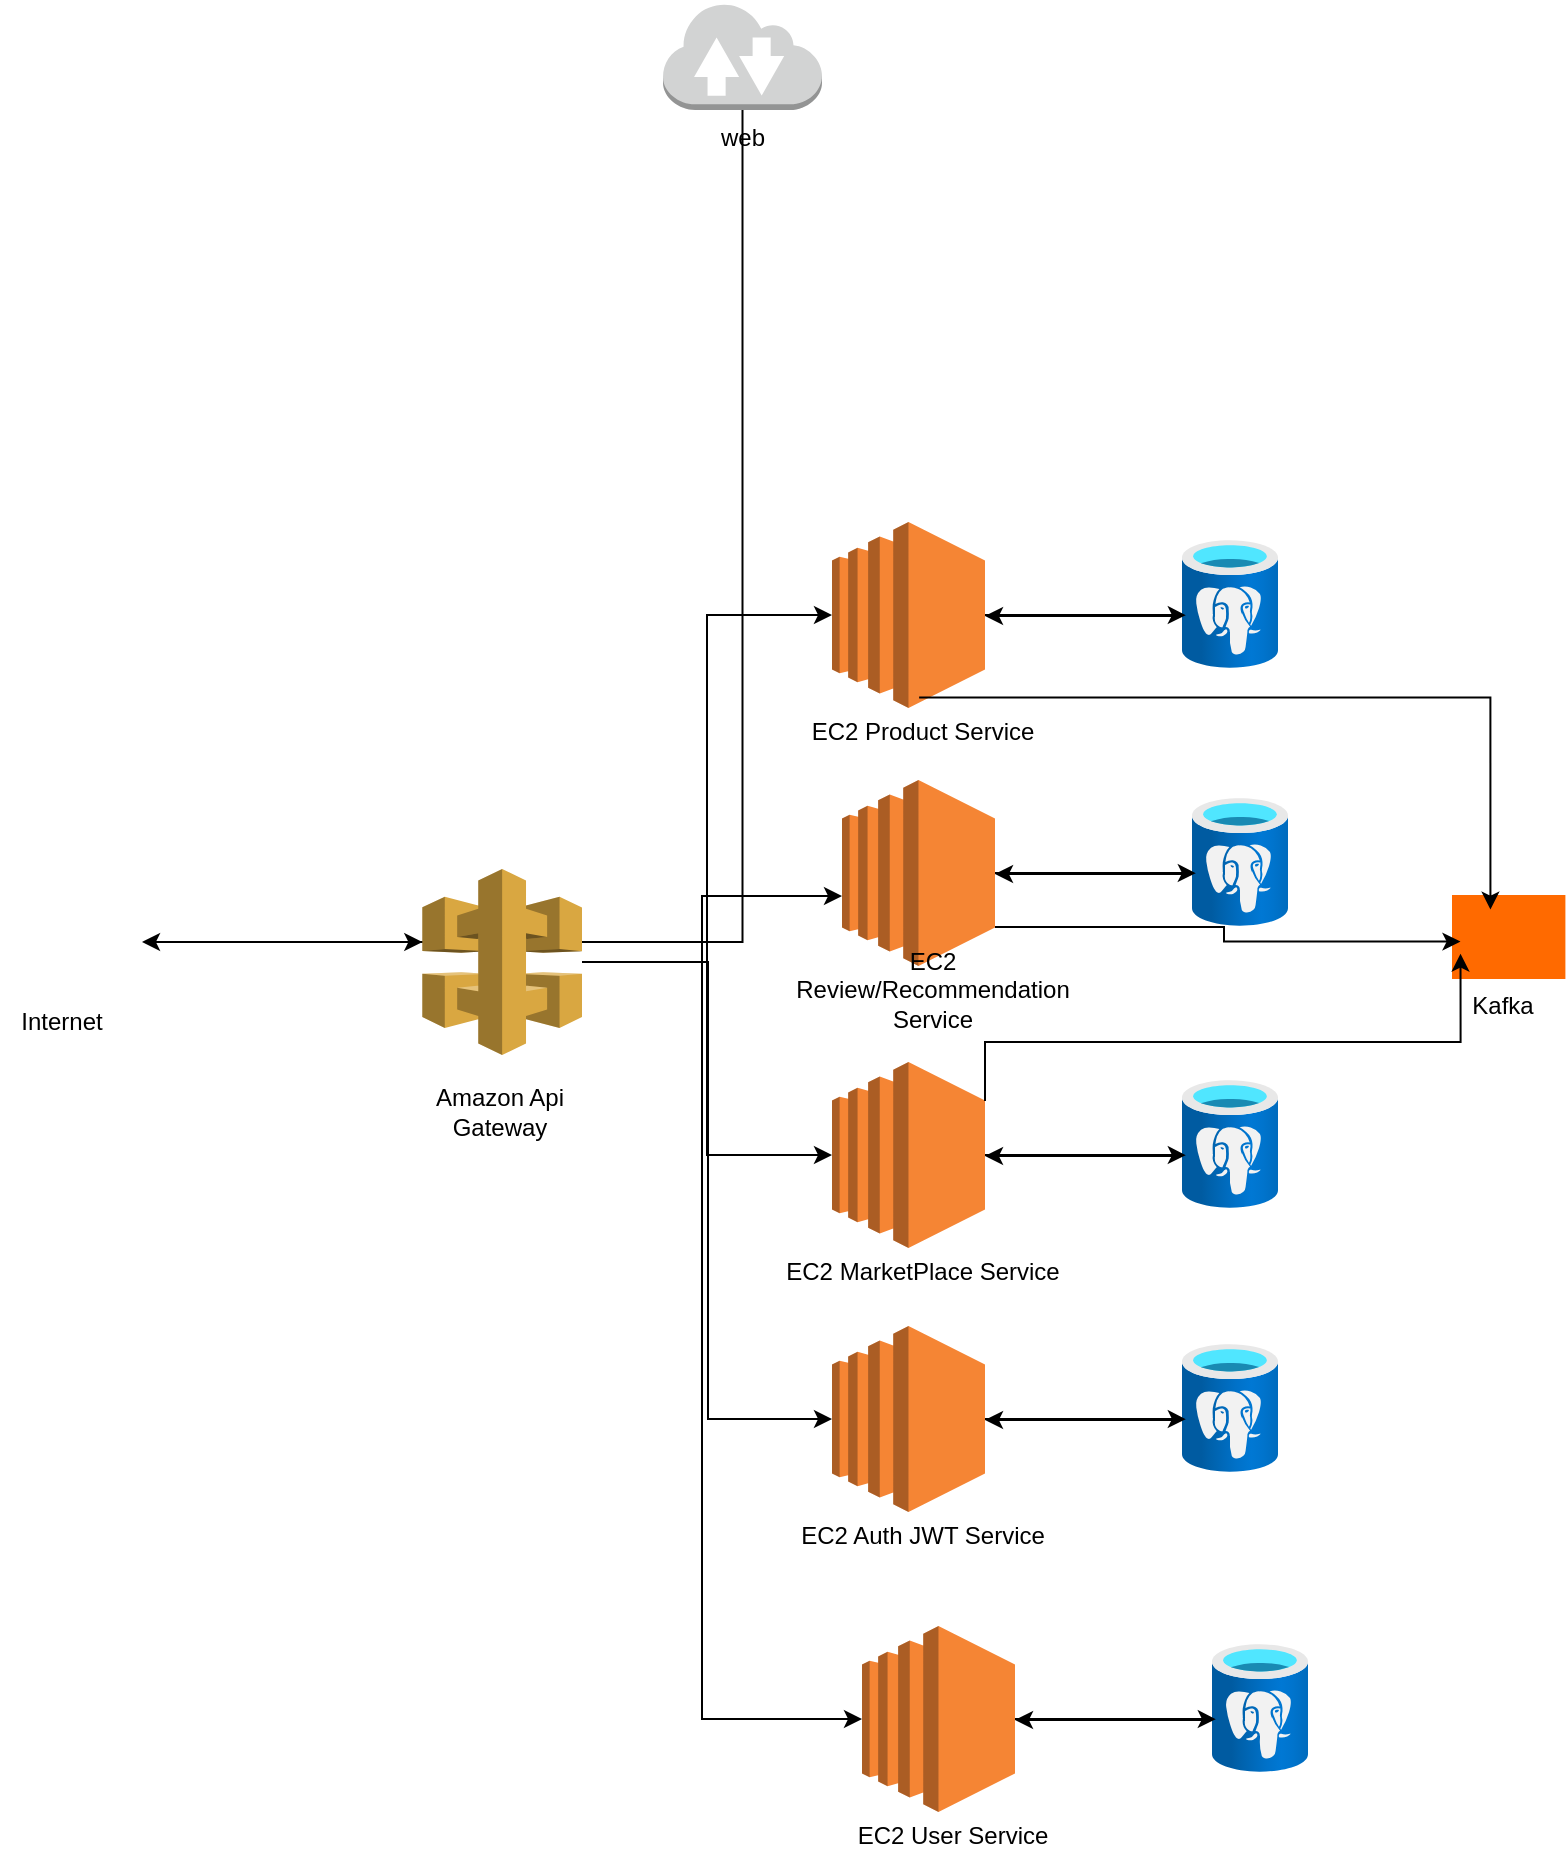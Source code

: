 <mxfile version="28.2.3">
  <diagram name="Page-1" id="uM2RWV-hZdUj_f4ezHtT">
    <mxGraphModel dx="1252" dy="1041" grid="1" gridSize="10" guides="1" tooltips="1" connect="1" arrows="1" fold="1" page="1" pageScale="1" pageWidth="850" pageHeight="1100" math="0" shadow="0">
      <root>
        <mxCell id="0" />
        <mxCell id="1" parent="0" />
        <mxCell id="Uxrc10yOzOFZdtbdVySu-49" style="edgeStyle=orthogonalEdgeStyle;rounded=0;orthogonalLoop=1;jettySize=auto;html=1;" parent="1" source="Uxrc10yOzOFZdtbdVySu-6" target="Uxrc10yOzOFZdtbdVySu-5" edge="1">
          <mxGeometry relative="1" as="geometry">
            <Array as="points">
              <mxPoint x="149" y="510" />
              <mxPoint x="149" y="510" />
            </Array>
          </mxGeometry>
        </mxCell>
        <mxCell id="Uxrc10yOzOFZdtbdVySu-6" value="web" style="outlineConnect=0;dashed=0;verticalLabelPosition=bottom;verticalAlign=top;align=center;html=1;shape=mxgraph.aws3.internet_2;fillColor=#D2D3D3;gradientColor=none;" parent="1" vertex="1">
          <mxGeometry x="369.5" y="40" width="79.5" height="54" as="geometry" />
        </mxCell>
        <mxCell id="Uxrc10yOzOFZdtbdVySu-11" value="" style="group" parent="1" vertex="1" connectable="0">
          <mxGeometry x="434" y="300" width="243" height="120" as="geometry" />
        </mxCell>
        <mxCell id="Uxrc10yOzOFZdtbdVySu-10" value="" style="edgeStyle=orthogonalEdgeStyle;rounded=0;orthogonalLoop=1;jettySize=auto;html=1;" parent="Uxrc10yOzOFZdtbdVySu-11" source="Uxrc10yOzOFZdtbdVySu-4" target="Uxrc10yOzOFZdtbdVySu-1" edge="1">
          <mxGeometry relative="1" as="geometry">
            <Array as="points">
              <mxPoint x="165" y="47" />
              <mxPoint x="165" y="47" />
            </Array>
          </mxGeometry>
        </mxCell>
        <mxCell id="Uxrc10yOzOFZdtbdVySu-4" value="" style="image;aspect=fixed;html=1;points=[];align=center;fontSize=12;image=img/lib/azure2/databases/Azure_Database_PostgreSQL_Server.svg;" parent="Uxrc10yOzOFZdtbdVySu-11" vertex="1">
          <mxGeometry x="195" y="9" width="48" height="64" as="geometry" />
        </mxCell>
        <mxCell id="Uxrc10yOzOFZdtbdVySu-8" value="" style="group" parent="Uxrc10yOzOFZdtbdVySu-11" vertex="1" connectable="0">
          <mxGeometry width="130" height="120" as="geometry" />
        </mxCell>
        <mxCell id="Uxrc10yOzOFZdtbdVySu-1" value="" style="outlineConnect=0;dashed=0;verticalLabelPosition=bottom;verticalAlign=top;align=center;html=1;shape=mxgraph.aws3.ec2;fillColor=#F58534;gradientColor=none;" parent="Uxrc10yOzOFZdtbdVySu-8" vertex="1">
          <mxGeometry x="20" width="76.5" height="93" as="geometry" />
        </mxCell>
        <mxCell id="Uxrc10yOzOFZdtbdVySu-2" value="EC2 Product Service" style="text;html=1;align=center;verticalAlign=middle;resizable=0;points=[];autosize=1;strokeColor=none;fillColor=none;" parent="Uxrc10yOzOFZdtbdVySu-8" vertex="1">
          <mxGeometry y="90" width="130" height="30" as="geometry" />
        </mxCell>
        <mxCell id="Uxrc10yOzOFZdtbdVySu-9" style="edgeStyle=orthogonalEdgeStyle;rounded=0;orthogonalLoop=1;jettySize=auto;html=1;entryX=0.04;entryY=0.587;entryDx=0;entryDy=0;entryPerimeter=0;" parent="Uxrc10yOzOFZdtbdVySu-11" source="Uxrc10yOzOFZdtbdVySu-1" target="Uxrc10yOzOFZdtbdVySu-4" edge="1">
          <mxGeometry relative="1" as="geometry" />
        </mxCell>
        <mxCell id="Uxrc10yOzOFZdtbdVySu-12" value="" style="group" parent="1" vertex="1" connectable="0">
          <mxGeometry x="434" y="702" width="243" height="120" as="geometry" />
        </mxCell>
        <mxCell id="Uxrc10yOzOFZdtbdVySu-13" value="" style="edgeStyle=orthogonalEdgeStyle;rounded=0;orthogonalLoop=1;jettySize=auto;html=1;" parent="Uxrc10yOzOFZdtbdVySu-12" source="Uxrc10yOzOFZdtbdVySu-14" target="Uxrc10yOzOFZdtbdVySu-16" edge="1">
          <mxGeometry relative="1" as="geometry">
            <Array as="points">
              <mxPoint x="165" y="47" />
              <mxPoint x="165" y="47" />
            </Array>
          </mxGeometry>
        </mxCell>
        <mxCell id="Uxrc10yOzOFZdtbdVySu-14" value="" style="image;aspect=fixed;html=1;points=[];align=center;fontSize=12;image=img/lib/azure2/databases/Azure_Database_PostgreSQL_Server.svg;" parent="Uxrc10yOzOFZdtbdVySu-12" vertex="1">
          <mxGeometry x="195" y="9" width="48" height="64" as="geometry" />
        </mxCell>
        <mxCell id="Uxrc10yOzOFZdtbdVySu-15" value="" style="group" parent="Uxrc10yOzOFZdtbdVySu-12" vertex="1" connectable="0">
          <mxGeometry width="140" height="120" as="geometry" />
        </mxCell>
        <mxCell id="Uxrc10yOzOFZdtbdVySu-16" value="" style="outlineConnect=0;dashed=0;verticalLabelPosition=bottom;verticalAlign=top;align=center;html=1;shape=mxgraph.aws3.ec2;fillColor=#F58534;gradientColor=none;" parent="Uxrc10yOzOFZdtbdVySu-15" vertex="1">
          <mxGeometry x="20" width="76.5" height="93" as="geometry" />
        </mxCell>
        <mxCell id="Uxrc10yOzOFZdtbdVySu-17" value="EC2 Auth JWT Service" style="text;html=1;align=center;verticalAlign=middle;resizable=0;points=[];autosize=1;strokeColor=none;fillColor=none;" parent="Uxrc10yOzOFZdtbdVySu-15" vertex="1">
          <mxGeometry x="-10" y="90" width="150" height="30" as="geometry" />
        </mxCell>
        <mxCell id="Uxrc10yOzOFZdtbdVySu-18" style="edgeStyle=orthogonalEdgeStyle;rounded=0;orthogonalLoop=1;jettySize=auto;html=1;entryX=0.04;entryY=0.587;entryDx=0;entryDy=0;entryPerimeter=0;" parent="Uxrc10yOzOFZdtbdVySu-12" source="Uxrc10yOzOFZdtbdVySu-16" target="Uxrc10yOzOFZdtbdVySu-14" edge="1">
          <mxGeometry relative="1" as="geometry" />
        </mxCell>
        <mxCell id="Uxrc10yOzOFZdtbdVySu-19" value="" style="group" parent="1" vertex="1" connectable="0">
          <mxGeometry x="449" y="852" width="243" height="120" as="geometry" />
        </mxCell>
        <mxCell id="Uxrc10yOzOFZdtbdVySu-20" value="" style="edgeStyle=orthogonalEdgeStyle;rounded=0;orthogonalLoop=1;jettySize=auto;html=1;" parent="Uxrc10yOzOFZdtbdVySu-19" source="Uxrc10yOzOFZdtbdVySu-21" target="Uxrc10yOzOFZdtbdVySu-23" edge="1">
          <mxGeometry relative="1" as="geometry">
            <Array as="points">
              <mxPoint x="165" y="47" />
              <mxPoint x="165" y="47" />
            </Array>
          </mxGeometry>
        </mxCell>
        <mxCell id="Uxrc10yOzOFZdtbdVySu-21" value="" style="image;aspect=fixed;html=1;points=[];align=center;fontSize=12;image=img/lib/azure2/databases/Azure_Database_PostgreSQL_Server.svg;" parent="Uxrc10yOzOFZdtbdVySu-19" vertex="1">
          <mxGeometry x="195" y="9" width="48" height="64" as="geometry" />
        </mxCell>
        <mxCell id="Uxrc10yOzOFZdtbdVySu-22" value="" style="group" parent="Uxrc10yOzOFZdtbdVySu-19" vertex="1" connectable="0">
          <mxGeometry width="130" height="120" as="geometry" />
        </mxCell>
        <mxCell id="Uxrc10yOzOFZdtbdVySu-23" value="" style="outlineConnect=0;dashed=0;verticalLabelPosition=bottom;verticalAlign=top;align=center;html=1;shape=mxgraph.aws3.ec2;fillColor=#F58534;gradientColor=none;" parent="Uxrc10yOzOFZdtbdVySu-22" vertex="1">
          <mxGeometry x="20" width="76.5" height="93" as="geometry" />
        </mxCell>
        <mxCell id="Uxrc10yOzOFZdtbdVySu-24" value="EC2 User Service" style="text;html=1;align=center;verticalAlign=middle;resizable=0;points=[];autosize=1;strokeColor=none;fillColor=none;" parent="Uxrc10yOzOFZdtbdVySu-22" vertex="1">
          <mxGeometry x="5" y="90" width="120" height="30" as="geometry" />
        </mxCell>
        <mxCell id="Uxrc10yOzOFZdtbdVySu-25" style="edgeStyle=orthogonalEdgeStyle;rounded=0;orthogonalLoop=1;jettySize=auto;html=1;entryX=0.04;entryY=0.587;entryDx=0;entryDy=0;entryPerimeter=0;" parent="Uxrc10yOzOFZdtbdVySu-19" source="Uxrc10yOzOFZdtbdVySu-23" target="Uxrc10yOzOFZdtbdVySu-21" edge="1">
          <mxGeometry relative="1" as="geometry" />
        </mxCell>
        <mxCell id="Uxrc10yOzOFZdtbdVySu-28" value="" style="group" parent="1" vertex="1" connectable="0">
          <mxGeometry x="245.5" y="473.5" width="83.5" height="136.5" as="geometry" />
        </mxCell>
        <mxCell id="Uxrc10yOzOFZdtbdVySu-5" value="" style="outlineConnect=0;dashed=0;verticalLabelPosition=bottom;verticalAlign=top;align=center;html=1;shape=mxgraph.aws3.api_gateway;fillColor=#D9A741;gradientColor=none;" parent="Uxrc10yOzOFZdtbdVySu-28" vertex="1">
          <mxGeometry x="3.653" width="79.847" height="93" as="geometry" />
        </mxCell>
        <mxCell id="Uxrc10yOzOFZdtbdVySu-27" value="Amazon Api Gateway" style="text;html=1;align=center;verticalAlign=middle;whiteSpace=wrap;rounded=0;" parent="Uxrc10yOzOFZdtbdVySu-28" vertex="1">
          <mxGeometry y="106.5" width="83.5" height="30" as="geometry" />
        </mxCell>
        <mxCell id="Uxrc10yOzOFZdtbdVySu-33" value="" style="group" parent="1" vertex="1" connectable="0">
          <mxGeometry x="439" y="429" width="243" height="135" as="geometry" />
        </mxCell>
        <mxCell id="Uxrc10yOzOFZdtbdVySu-34" value="" style="edgeStyle=orthogonalEdgeStyle;rounded=0;orthogonalLoop=1;jettySize=auto;html=1;" parent="Uxrc10yOzOFZdtbdVySu-33" source="Uxrc10yOzOFZdtbdVySu-35" target="Uxrc10yOzOFZdtbdVySu-37" edge="1">
          <mxGeometry relative="1" as="geometry">
            <Array as="points">
              <mxPoint x="165" y="47" />
              <mxPoint x="165" y="47" />
            </Array>
          </mxGeometry>
        </mxCell>
        <mxCell id="Uxrc10yOzOFZdtbdVySu-35" value="" style="image;aspect=fixed;html=1;points=[];align=center;fontSize=12;image=img/lib/azure2/databases/Azure_Database_PostgreSQL_Server.svg;" parent="Uxrc10yOzOFZdtbdVySu-33" vertex="1">
          <mxGeometry x="195" y="9" width="48" height="64" as="geometry" />
        </mxCell>
        <mxCell id="Uxrc10yOzOFZdtbdVySu-36" value="" style="group" parent="Uxrc10yOzOFZdtbdVySu-33" vertex="1" connectable="0">
          <mxGeometry width="155" height="135" as="geometry" />
        </mxCell>
        <mxCell id="Uxrc10yOzOFZdtbdVySu-37" value="" style="outlineConnect=0;dashed=0;verticalLabelPosition=bottom;verticalAlign=top;align=center;html=1;shape=mxgraph.aws3.ec2;fillColor=#F58534;gradientColor=none;" parent="Uxrc10yOzOFZdtbdVySu-36" vertex="1">
          <mxGeometry x="20" width="76.5" height="93" as="geometry" />
        </mxCell>
        <mxCell id="Uxrc10yOzOFZdtbdVySu-38" value="EC2 &lt;br&gt;Review/Recommendation &lt;br&gt;Service" style="text;html=1;align=center;verticalAlign=middle;resizable=0;points=[];autosize=1;strokeColor=none;fillColor=none;" parent="Uxrc10yOzOFZdtbdVySu-36" vertex="1">
          <mxGeometry x="-15" y="75" width="160" height="60" as="geometry" />
        </mxCell>
        <mxCell id="Uxrc10yOzOFZdtbdVySu-39" style="edgeStyle=orthogonalEdgeStyle;rounded=0;orthogonalLoop=1;jettySize=auto;html=1;entryX=0.04;entryY=0.587;entryDx=0;entryDy=0;entryPerimeter=0;" parent="Uxrc10yOzOFZdtbdVySu-33" source="Uxrc10yOzOFZdtbdVySu-37" target="Uxrc10yOzOFZdtbdVySu-35" edge="1">
          <mxGeometry relative="1" as="geometry" />
        </mxCell>
        <mxCell id="Uxrc10yOzOFZdtbdVySu-41" value="" style="points=[];aspect=fixed;html=1;align=center;shadow=0;dashed=0;fillColor=#FF6A00;strokeColor=none;shape=mxgraph.alibaba_cloud.kafka;" parent="1" vertex="1">
          <mxGeometry x="764" y="486.5" width="56.7" height="42" as="geometry" />
        </mxCell>
        <mxCell id="Uxrc10yOzOFZdtbdVySu-42" value="Kafka" style="text;html=1;align=center;verticalAlign=middle;resizable=0;points=[];autosize=1;strokeColor=none;fillColor=none;" parent="1" vertex="1">
          <mxGeometry x="764" y="526.75" width="50" height="30" as="geometry" />
        </mxCell>
        <mxCell id="Uxrc10yOzOFZdtbdVySu-43" style="edgeStyle=orthogonalEdgeStyle;rounded=0;orthogonalLoop=1;jettySize=auto;html=1;entryX=0.339;entryY=0.174;entryDx=0;entryDy=0;entryPerimeter=0;exitX=0.489;exitY=-0.073;exitDx=0;exitDy=0;exitPerimeter=0;" parent="1" source="Uxrc10yOzOFZdtbdVySu-2" target="Uxrc10yOzOFZdtbdVySu-41" edge="1">
          <mxGeometry relative="1" as="geometry" />
        </mxCell>
        <mxCell id="Uxrc10yOzOFZdtbdVySu-45" style="edgeStyle=orthogonalEdgeStyle;rounded=0;orthogonalLoop=1;jettySize=auto;html=1;" parent="1" source="Uxrc10yOzOFZdtbdVySu-5" target="Uxrc10yOzOFZdtbdVySu-37" edge="1">
          <mxGeometry relative="1" as="geometry">
            <Array as="points">
              <mxPoint x="389" y="520" />
              <mxPoint x="389" y="487" />
            </Array>
          </mxGeometry>
        </mxCell>
        <mxCell id="Uxrc10yOzOFZdtbdVySu-46" style="edgeStyle=orthogonalEdgeStyle;rounded=0;orthogonalLoop=1;jettySize=auto;html=1;entryX=0;entryY=0.5;entryDx=0;entryDy=0;entryPerimeter=0;" parent="1" source="Uxrc10yOzOFZdtbdVySu-5" target="Uxrc10yOzOFZdtbdVySu-1" edge="1">
          <mxGeometry relative="1" as="geometry" />
        </mxCell>
        <mxCell id="Uxrc10yOzOFZdtbdVySu-47" style="edgeStyle=orthogonalEdgeStyle;rounded=0;orthogonalLoop=1;jettySize=auto;html=1;entryX=0;entryY=0.5;entryDx=0;entryDy=0;entryPerimeter=0;" parent="1" target="Uxrc10yOzOFZdtbdVySu-16" edge="1">
          <mxGeometry relative="1" as="geometry">
            <mxPoint x="329" y="520" as="sourcePoint" />
            <Array as="points">
              <mxPoint x="329" y="520" />
              <mxPoint x="392" y="520" />
              <mxPoint x="392" y="749" />
            </Array>
          </mxGeometry>
        </mxCell>
        <mxCell id="Uxrc10yOzOFZdtbdVySu-48" style="edgeStyle=orthogonalEdgeStyle;rounded=0;orthogonalLoop=1;jettySize=auto;html=1;entryX=0;entryY=0.5;entryDx=0;entryDy=0;entryPerimeter=0;" parent="1" source="Uxrc10yOzOFZdtbdVySu-5" target="Uxrc10yOzOFZdtbdVySu-23" edge="1">
          <mxGeometry relative="1" as="geometry">
            <mxPoint x="329" y="562" as="sourcePoint" />
            <Array as="points">
              <mxPoint x="389" y="520" />
              <mxPoint x="389" y="899" />
            </Array>
          </mxGeometry>
        </mxCell>
        <mxCell id="Uxrc10yOzOFZdtbdVySu-51" style="edgeStyle=orthogonalEdgeStyle;rounded=0;orthogonalLoop=1;jettySize=auto;html=1;" parent="1" edge="1">
          <mxGeometry relative="1" as="geometry">
            <mxPoint x="249" y="510" as="sourcePoint" />
            <mxPoint x="109" y="510" as="targetPoint" />
          </mxGeometry>
        </mxCell>
        <mxCell id="Uxrc10yOzOFZdtbdVySu-52" value="" style="group" parent="1" vertex="1" connectable="0">
          <mxGeometry x="434" y="570" width="243" height="120" as="geometry" />
        </mxCell>
        <mxCell id="Uxrc10yOzOFZdtbdVySu-53" value="" style="edgeStyle=orthogonalEdgeStyle;rounded=0;orthogonalLoop=1;jettySize=auto;html=1;" parent="Uxrc10yOzOFZdtbdVySu-52" source="Uxrc10yOzOFZdtbdVySu-54" target="Uxrc10yOzOFZdtbdVySu-56" edge="1">
          <mxGeometry relative="1" as="geometry">
            <Array as="points">
              <mxPoint x="165" y="47" />
              <mxPoint x="165" y="47" />
            </Array>
          </mxGeometry>
        </mxCell>
        <mxCell id="Uxrc10yOzOFZdtbdVySu-54" value="" style="image;aspect=fixed;html=1;points=[];align=center;fontSize=12;image=img/lib/azure2/databases/Azure_Database_PostgreSQL_Server.svg;" parent="Uxrc10yOzOFZdtbdVySu-52" vertex="1">
          <mxGeometry x="195" y="9" width="48" height="64" as="geometry" />
        </mxCell>
        <mxCell id="Uxrc10yOzOFZdtbdVySu-55" value="" style="group" parent="Uxrc10yOzOFZdtbdVySu-52" vertex="1" connectable="0">
          <mxGeometry width="145" height="120" as="geometry" />
        </mxCell>
        <mxCell id="Uxrc10yOzOFZdtbdVySu-56" value="" style="outlineConnect=0;dashed=0;verticalLabelPosition=bottom;verticalAlign=top;align=center;html=1;shape=mxgraph.aws3.ec2;fillColor=#F58534;gradientColor=none;" parent="Uxrc10yOzOFZdtbdVySu-55" vertex="1">
          <mxGeometry x="20" width="76.5" height="93" as="geometry" />
        </mxCell>
        <mxCell id="Uxrc10yOzOFZdtbdVySu-57" value="EC2 MarketPlace Service" style="text;html=1;align=center;verticalAlign=middle;resizable=0;points=[];autosize=1;strokeColor=none;fillColor=none;" parent="Uxrc10yOzOFZdtbdVySu-55" vertex="1">
          <mxGeometry x="-15" y="90" width="160" height="30" as="geometry" />
        </mxCell>
        <mxCell id="Uxrc10yOzOFZdtbdVySu-58" style="edgeStyle=orthogonalEdgeStyle;rounded=0;orthogonalLoop=1;jettySize=auto;html=1;entryX=0.04;entryY=0.587;entryDx=0;entryDy=0;entryPerimeter=0;" parent="Uxrc10yOzOFZdtbdVySu-52" source="Uxrc10yOzOFZdtbdVySu-56" target="Uxrc10yOzOFZdtbdVySu-54" edge="1">
          <mxGeometry relative="1" as="geometry" />
        </mxCell>
        <mxCell id="Uxrc10yOzOFZdtbdVySu-59" style="edgeStyle=orthogonalEdgeStyle;rounded=0;orthogonalLoop=1;jettySize=auto;html=1;entryX=0;entryY=0.5;entryDx=0;entryDy=0;entryPerimeter=0;" parent="1" source="Uxrc10yOzOFZdtbdVySu-5" target="Uxrc10yOzOFZdtbdVySu-56" edge="1">
          <mxGeometry relative="1" as="geometry" />
        </mxCell>
        <mxCell id="Uxrc10yOzOFZdtbdVySu-60" value="Internet" style="text;html=1;align=center;verticalAlign=middle;whiteSpace=wrap;rounded=0;" parent="1" vertex="1">
          <mxGeometry x="38.75" y="534.5" width="60" height="30" as="geometry" />
        </mxCell>
        <mxCell id="Uxrc10yOzOFZdtbdVySu-62" style="edgeStyle=orthogonalEdgeStyle;rounded=0;orthogonalLoop=1;jettySize=auto;html=1;exitX=1;exitY=0.21;exitDx=0;exitDy=0;exitPerimeter=0;entryX=0.075;entryY=0.698;entryDx=0;entryDy=0;entryPerimeter=0;" parent="1" source="Uxrc10yOzOFZdtbdVySu-56" target="Uxrc10yOzOFZdtbdVySu-41" edge="1">
          <mxGeometry relative="1" as="geometry">
            <Array as="points">
              <mxPoint x="531" y="560" />
              <mxPoint x="768" y="560" />
            </Array>
          </mxGeometry>
        </mxCell>
        <mxCell id="Uxrc10yOzOFZdtbdVySu-63" style="edgeStyle=orthogonalEdgeStyle;rounded=0;orthogonalLoop=1;jettySize=auto;html=1;exitX=1;exitY=0.79;exitDx=0;exitDy=0;exitPerimeter=0;entryX=0.075;entryY=0.555;entryDx=0;entryDy=0;entryPerimeter=0;" parent="1" source="Uxrc10yOzOFZdtbdVySu-37" target="Uxrc10yOzOFZdtbdVySu-41" edge="1">
          <mxGeometry relative="1" as="geometry">
            <Array as="points">
              <mxPoint x="650" y="503" />
              <mxPoint x="650" y="510" />
            </Array>
          </mxGeometry>
        </mxCell>
      </root>
    </mxGraphModel>
  </diagram>
</mxfile>
